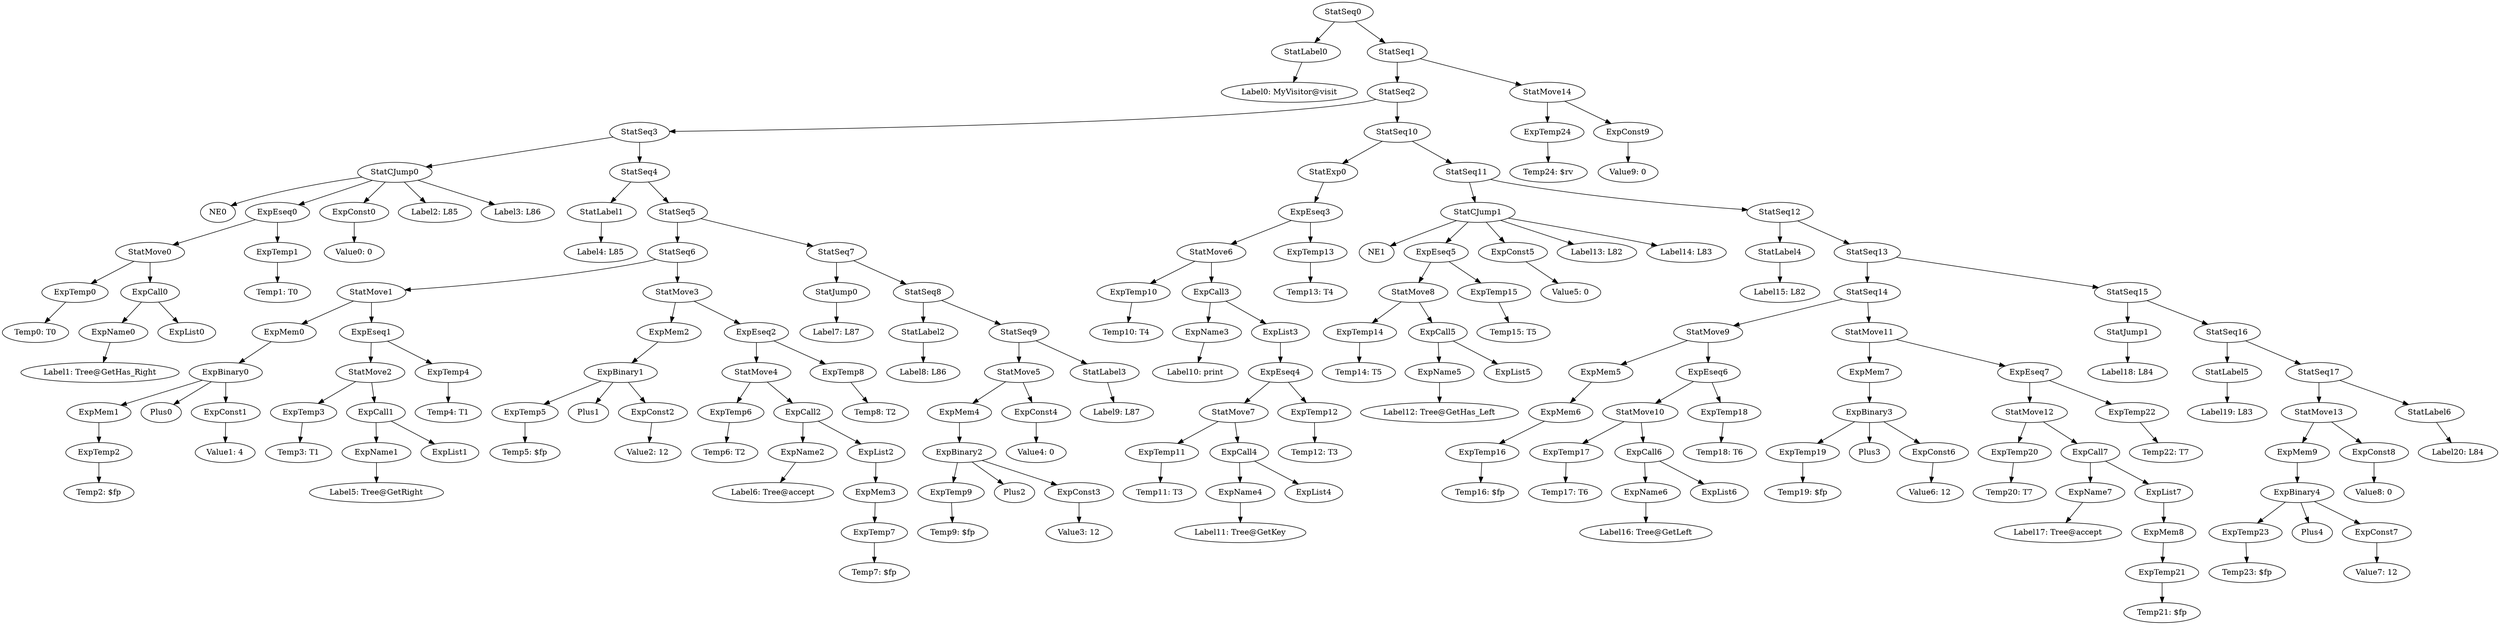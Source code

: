 digraph {
	ordering = out;
	ExpConst7 -> "Value7: 12";
	StatSeq15 -> StatJump1;
	StatSeq15 -> StatSeq16;
	ExpEseq7 -> StatMove12;
	ExpEseq7 -> ExpTemp22;
	ExpMem8 -> ExpTemp21;
	ExpTemp21 -> "Temp21: $fp";
	StatMove14 -> ExpTemp24;
	StatMove14 -> ExpConst9;
	ExpCall7 -> ExpName7;
	ExpCall7 -> ExpList7;
	ExpTemp22 -> "Temp22: T7";
	ExpList2 -> ExpMem3;
	ExpList7 -> ExpMem8;
	ExpName3 -> "Label10: print";
	ExpMem3 -> ExpTemp7;
	ExpTemp6 -> "Temp6: T2";
	StatMove6 -> ExpTemp10;
	StatMove6 -> ExpCall3;
	StatMove3 -> ExpMem2;
	StatMove3 -> ExpEseq2;
	ExpCall2 -> ExpName2;
	ExpCall2 -> ExpList2;
	ExpEseq4 -> StatMove7;
	ExpEseq4 -> ExpTemp12;
	StatMove10 -> ExpTemp17;
	StatMove10 -> ExpCall6;
	ExpBinary1 -> ExpTemp5;
	ExpBinary1 -> Plus1;
	ExpBinary1 -> ExpConst2;
	ExpTemp7 -> "Temp7: $fp";
	ExpTemp0 -> "Temp0: T0";
	ExpEseq3 -> StatMove6;
	ExpEseq3 -> ExpTemp13;
	StatLabel5 -> "Label19: L83";
	ExpTemp4 -> "Temp4: T1";
	ExpCall1 -> ExpName1;
	ExpCall1 -> ExpList1;
	ExpName7 -> "Label17: Tree@accept";
	StatJump0 -> "Label7: L87";
	ExpConst8 -> "Value8: 0";
	ExpTemp20 -> "Temp20: T7";
	ExpName0 -> "Label1: Tree@GetHas_Right";
	ExpName5 -> "Label12: Tree@GetHas_Left";
	ExpEseq1 -> StatMove2;
	ExpEseq1 -> ExpTemp4;
	ExpName1 -> "Label5: Tree@GetRight";
	StatMove13 -> ExpMem9;
	StatMove13 -> ExpConst8;
	StatSeq10 -> StatExp0;
	StatSeq10 -> StatSeq11;
	ExpTemp15 -> "Temp15: T5";
	StatSeq14 -> StatMove9;
	StatSeq14 -> StatMove11;
	StatMove0 -> ExpTemp0;
	StatMove0 -> ExpCall0;
	StatMove8 -> ExpTemp14;
	StatMove8 -> ExpCall5;
	StatSeq3 -> StatCJump0;
	StatSeq3 -> StatSeq4;
	ExpTemp9 -> "Temp9: $fp";
	ExpCall4 -> ExpName4;
	ExpCall4 -> ExpList4;
	ExpConst0 -> "Value0: 0";
	ExpMem1 -> ExpTemp2;
	ExpConst6 -> "Value6: 12";
	StatSeq16 -> StatLabel5;
	StatSeq16 -> StatSeq17;
	StatSeq7 -> StatJump0;
	StatSeq7 -> StatSeq8;
	ExpName2 -> "Label6: Tree@accept";
	ExpBinary2 -> ExpTemp9;
	ExpBinary2 -> Plus2;
	ExpBinary2 -> ExpConst3;
	ExpMem5 -> ExpMem6;
	ExpTemp5 -> "Temp5: $fp";
	ExpBinary4 -> ExpTemp23;
	ExpBinary4 -> Plus4;
	ExpBinary4 -> ExpConst7;
	ExpEseq2 -> StatMove4;
	ExpEseq2 -> ExpTemp8;
	ExpTemp1 -> "Temp1: T0";
	ExpEseq0 -> StatMove0;
	ExpEseq0 -> ExpTemp1;
	ExpTemp11 -> "Temp11: T3";
	ExpConst2 -> "Value2: 12";
	StatExp0 -> ExpEseq3;
	StatSeq8 -> StatLabel2;
	StatSeq8 -> StatSeq9;
	ExpTemp3 -> "Temp3: T1";
	StatSeq6 -> StatMove1;
	StatSeq6 -> StatMove3;
	StatSeq1 -> StatSeq2;
	StatSeq1 -> StatMove14;
	ExpMem2 -> ExpBinary1;
	StatLabel6 -> "Label20: L84";
	ExpTemp12 -> "Temp12: T3";
	ExpCall0 -> ExpName0;
	ExpCall0 -> ExpList0;
	StatSeq9 -> StatMove5;
	StatSeq9 -> StatLabel3;
	StatJump1 -> "Label18: L84";
	StatSeq4 -> StatLabel1;
	StatSeq4 -> StatSeq5;
	StatLabel1 -> "Label4: L85";
	ExpConst1 -> "Value1: 4";
	StatSeq5 -> StatSeq6;
	StatSeq5 -> StatSeq7;
	StatLabel4 -> "Label15: L82";
	ExpTemp8 -> "Temp8: T2";
	ExpTemp18 -> "Temp18: T6";
	StatCJump0 -> NE0;
	StatCJump0 -> ExpEseq0;
	StatCJump0 -> ExpConst0;
	StatCJump0 -> "Label2: L85";
	StatCJump0 -> "Label3: L86";
	StatMove1 -> ExpMem0;
	StatMove1 -> ExpEseq1;
	ExpTemp2 -> "Temp2: $fp";
	StatMove2 -> ExpTemp3;
	StatMove2 -> ExpCall1;
	StatSeq17 -> StatMove13;
	StatSeq17 -> StatLabel6;
	StatLabel0 -> "Label0: MyVisitor@visit";
	ExpTemp19 -> "Temp19: $fp";
	ExpBinary0 -> ExpMem1;
	ExpBinary0 -> Plus0;
	ExpBinary0 -> ExpConst1;
	ExpMem0 -> ExpBinary0;
	ExpConst3 -> "Value3: 12";
	ExpMem4 -> ExpBinary2;
	ExpName4 -> "Label11: Tree@GetKey";
	ExpConst9 -> "Value9: 0";
	StatLabel2 -> "Label8: L86";
	StatMove4 -> ExpTemp6;
	StatMove4 -> ExpCall2;
	StatMove5 -> ExpMem4;
	StatMove5 -> ExpConst4;
	StatSeq0 -> StatLabel0;
	StatSeq0 -> StatSeq1;
	ExpConst5 -> "Value5: 0";
	ExpConst4 -> "Value4: 0";
	ExpBinary3 -> ExpTemp19;
	ExpBinary3 -> Plus3;
	ExpBinary3 -> ExpConst6;
	ExpMem7 -> ExpBinary3;
	StatLabel3 -> "Label9: L87";
	StatSeq2 -> StatSeq3;
	StatSeq2 -> StatSeq10;
	StatMove7 -> ExpTemp11;
	StatMove7 -> ExpCall4;
	ExpList3 -> ExpEseq4;
	ExpTemp13 -> "Temp13: T4";
	ExpCall3 -> ExpName3;
	ExpCall3 -> ExpList3;
	StatCJump1 -> NE1;
	StatCJump1 -> ExpEseq5;
	StatCJump1 -> ExpConst5;
	StatCJump1 -> "Label13: L82";
	StatCJump1 -> "Label14: L83";
	StatMove12 -> ExpTemp20;
	StatMove12 -> ExpCall7;
	ExpTemp14 -> "Temp14: T5";
	ExpCall5 -> ExpName5;
	ExpCall5 -> ExpList5;
	ExpEseq5 -> StatMove8;
	ExpEseq5 -> ExpTemp15;
	StatSeq11 -> StatCJump1;
	StatSeq11 -> StatSeq12;
	StatSeq12 -> StatLabel4;
	StatSeq12 -> StatSeq13;
	ExpTemp16 -> "Temp16: $fp";
	ExpMem6 -> ExpTemp16;
	StatMove9 -> ExpMem5;
	StatMove9 -> ExpEseq6;
	ExpMem9 -> ExpBinary4;
	ExpTemp23 -> "Temp23: $fp";
	StatSeq13 -> StatSeq14;
	StatSeq13 -> StatSeq15;
	ExpTemp17 -> "Temp17: T6";
	ExpTemp24 -> "Temp24: $rv";
	ExpEseq6 -> StatMove10;
	ExpEseq6 -> ExpTemp18;
	ExpName6 -> "Label16: Tree@GetLeft";
	ExpTemp10 -> "Temp10: T4";
	ExpCall6 -> ExpName6;
	ExpCall6 -> ExpList6;
	StatMove11 -> ExpMem7;
	StatMove11 -> ExpEseq7;
}

